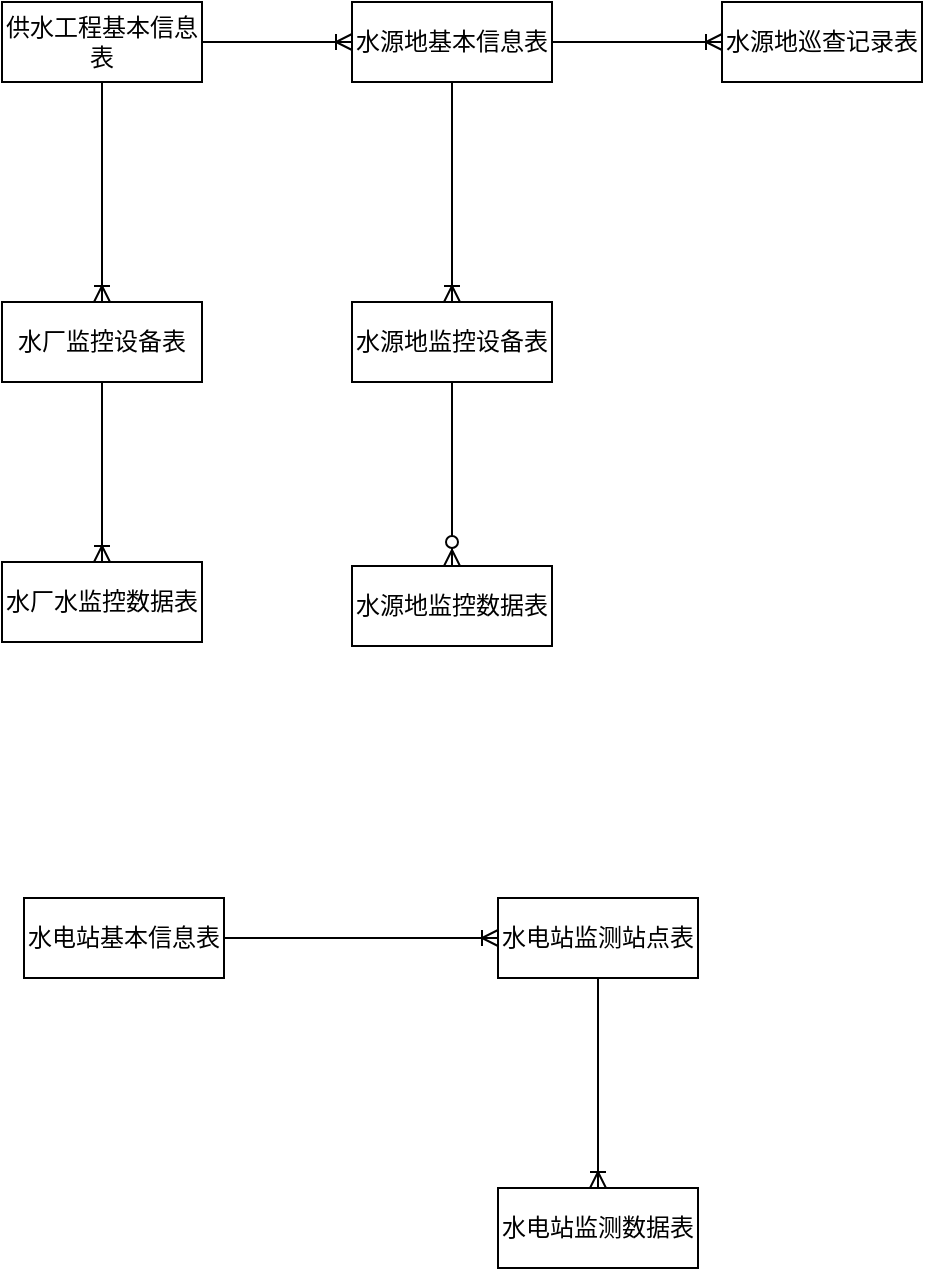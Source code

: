 <mxfile version="14.1.8" type="github">
  <diagram id="R2lEEEUBdFMjLlhIrx00" name="Page-1">
    <mxGraphModel dx="601" dy="483" grid="0" gridSize="10" guides="1" tooltips="1" connect="1" arrows="1" fold="1" page="0" pageScale="1" pageWidth="850" pageHeight="1100" math="0" shadow="0" extFonts="Permanent Marker^https://fonts.googleapis.com/css?family=Permanent+Marker">
      <root>
        <mxCell id="0" />
        <mxCell id="1" parent="0" />
        <mxCell id="utO9Kj6KLsNNvzCChyN6-2" value="供水工程基本信息表" style="whiteSpace=wrap;html=1;align=center;" parent="1" vertex="1">
          <mxGeometry x="200" y="140" width="100" height="40" as="geometry" />
        </mxCell>
        <mxCell id="utO9Kj6KLsNNvzCChyN6-3" value="水源地基本信息表" style="whiteSpace=wrap;html=1;align=center;" parent="1" vertex="1">
          <mxGeometry x="375" y="140" width="100" height="40" as="geometry" />
        </mxCell>
        <mxCell id="utO9Kj6KLsNNvzCChyN6-4" value="水源地巡查记录表" style="whiteSpace=wrap;html=1;align=center;" parent="1" vertex="1">
          <mxGeometry x="560" y="140" width="100" height="40" as="geometry" />
        </mxCell>
        <mxCell id="utO9Kj6KLsNNvzCChyN6-5" value="" style="edgeStyle=entityRelationEdgeStyle;fontSize=12;html=1;endArrow=ERoneToMany;exitX=1;exitY=0.5;exitDx=0;exitDy=0;" parent="1" source="utO9Kj6KLsNNvzCChyN6-3" target="utO9Kj6KLsNNvzCChyN6-4" edge="1">
          <mxGeometry width="100" height="100" relative="1" as="geometry">
            <mxPoint x="420" y="380" as="sourcePoint" />
            <mxPoint x="520" y="280" as="targetPoint" />
          </mxGeometry>
        </mxCell>
        <mxCell id="utO9Kj6KLsNNvzCChyN6-6" value="水源地监控设备表" style="whiteSpace=wrap;html=1;align=center;" parent="1" vertex="1">
          <mxGeometry x="375" y="290" width="100" height="40" as="geometry" />
        </mxCell>
        <mxCell id="utO9Kj6KLsNNvzCChyN6-7" value="" style="fontSize=12;html=1;endArrow=ERoneToMany;entryX=0.5;entryY=0;entryDx=0;entryDy=0;" parent="1" source="utO9Kj6KLsNNvzCChyN6-3" target="utO9Kj6KLsNNvzCChyN6-6" edge="1">
          <mxGeometry width="100" height="100" relative="1" as="geometry">
            <mxPoint x="470" y="320" as="sourcePoint" />
            <mxPoint x="570" y="220" as="targetPoint" />
          </mxGeometry>
        </mxCell>
        <mxCell id="utO9Kj6KLsNNvzCChyN6-8" value="水源地监控数据表" style="whiteSpace=wrap;html=1;align=center;" parent="1" vertex="1">
          <mxGeometry x="375" y="422" width="100" height="40" as="geometry" />
        </mxCell>
        <mxCell id="utO9Kj6KLsNNvzCChyN6-9" value="" style="fontSize=12;html=1;endArrow=ERzeroToMany;endFill=1;exitX=0.5;exitY=1;exitDx=0;exitDy=0;entryX=0.5;entryY=0;entryDx=0;entryDy=0;" parent="1" source="utO9Kj6KLsNNvzCChyN6-6" target="utO9Kj6KLsNNvzCChyN6-8" edge="1">
          <mxGeometry width="100" height="100" relative="1" as="geometry">
            <mxPoint x="500" y="470" as="sourcePoint" />
            <mxPoint x="600" y="370" as="targetPoint" />
          </mxGeometry>
        </mxCell>
        <mxCell id="xRg_u-ajiNwcRpn-7tI3-1" value="" style="edgeStyle=entityRelationEdgeStyle;fontSize=12;html=1;endArrow=ERoneToMany;exitX=1;exitY=0.5;exitDx=0;exitDy=0;entryX=0;entryY=0.5;entryDx=0;entryDy=0;" edge="1" parent="1" source="utO9Kj6KLsNNvzCChyN6-2" target="utO9Kj6KLsNNvzCChyN6-3">
          <mxGeometry width="100" height="100" relative="1" as="geometry">
            <mxPoint x="260" y="310" as="sourcePoint" />
            <mxPoint x="360" y="210" as="targetPoint" />
          </mxGeometry>
        </mxCell>
        <mxCell id="xRg_u-ajiNwcRpn-7tI3-2" value="水厂监控设备表" style="whiteSpace=wrap;html=1;align=center;" vertex="1" parent="1">
          <mxGeometry x="200" y="290" width="100" height="40" as="geometry" />
        </mxCell>
        <mxCell id="xRg_u-ajiNwcRpn-7tI3-3" value="水厂水监控数据表" style="whiteSpace=wrap;html=1;align=center;" vertex="1" parent="1">
          <mxGeometry x="200" y="420" width="100" height="40" as="geometry" />
        </mxCell>
        <mxCell id="xRg_u-ajiNwcRpn-7tI3-4" value="" style="fontSize=12;html=1;endArrow=ERoneToMany;exitX=0.5;exitY=1;exitDx=0;exitDy=0;entryX=0.5;entryY=0;entryDx=0;entryDy=0;" edge="1" parent="1" source="utO9Kj6KLsNNvzCChyN6-2" target="xRg_u-ajiNwcRpn-7tI3-2">
          <mxGeometry width="100" height="100" relative="1" as="geometry">
            <mxPoint x="290" y="300" as="sourcePoint" />
            <mxPoint x="390" y="200" as="targetPoint" />
          </mxGeometry>
        </mxCell>
        <mxCell id="xRg_u-ajiNwcRpn-7tI3-5" value="" style="fontSize=12;html=1;endArrow=ERoneToMany;exitX=0.5;exitY=1;exitDx=0;exitDy=0;entryX=0.5;entryY=0;entryDx=0;entryDy=0;" edge="1" parent="1" source="xRg_u-ajiNwcRpn-7tI3-2" target="xRg_u-ajiNwcRpn-7tI3-3">
          <mxGeometry width="100" height="100" relative="1" as="geometry">
            <mxPoint x="330" y="440" as="sourcePoint" />
            <mxPoint x="430" y="340" as="targetPoint" />
          </mxGeometry>
        </mxCell>
        <mxCell id="xRg_u-ajiNwcRpn-7tI3-6" value="水电站基本信息表" style="whiteSpace=wrap;html=1;align=center;" vertex="1" parent="1">
          <mxGeometry x="211" y="588" width="100" height="40" as="geometry" />
        </mxCell>
        <mxCell id="xRg_u-ajiNwcRpn-7tI3-7" value="水电站监测站点表" style="whiteSpace=wrap;html=1;align=center;" vertex="1" parent="1">
          <mxGeometry x="448" y="588" width="100" height="40" as="geometry" />
        </mxCell>
        <mxCell id="xRg_u-ajiNwcRpn-7tI3-8" value="水电站监测数据表" style="whiteSpace=wrap;html=1;align=center;" vertex="1" parent="1">
          <mxGeometry x="448" y="733" width="100" height="40" as="geometry" />
        </mxCell>
        <mxCell id="xRg_u-ajiNwcRpn-7tI3-9" value="" style="edgeStyle=entityRelationEdgeStyle;fontSize=12;html=1;endArrow=ERoneToMany;exitX=1;exitY=0.5;exitDx=0;exitDy=0;" edge="1" parent="1" source="xRg_u-ajiNwcRpn-7tI3-6" target="xRg_u-ajiNwcRpn-7tI3-7">
          <mxGeometry width="100" height="100" relative="1" as="geometry">
            <mxPoint x="276" y="775" as="sourcePoint" />
            <mxPoint x="376" y="675" as="targetPoint" />
          </mxGeometry>
        </mxCell>
        <mxCell id="xRg_u-ajiNwcRpn-7tI3-10" value="" style="fontSize=12;html=1;endArrow=ERoneToMany;exitX=0.5;exitY=1;exitDx=0;exitDy=0;" edge="1" parent="1" source="xRg_u-ajiNwcRpn-7tI3-7" target="xRg_u-ajiNwcRpn-7tI3-8">
          <mxGeometry width="100" height="100" relative="1" as="geometry">
            <mxPoint x="333" y="792" as="sourcePoint" />
            <mxPoint x="433" y="692" as="targetPoint" />
          </mxGeometry>
        </mxCell>
      </root>
    </mxGraphModel>
  </diagram>
</mxfile>
